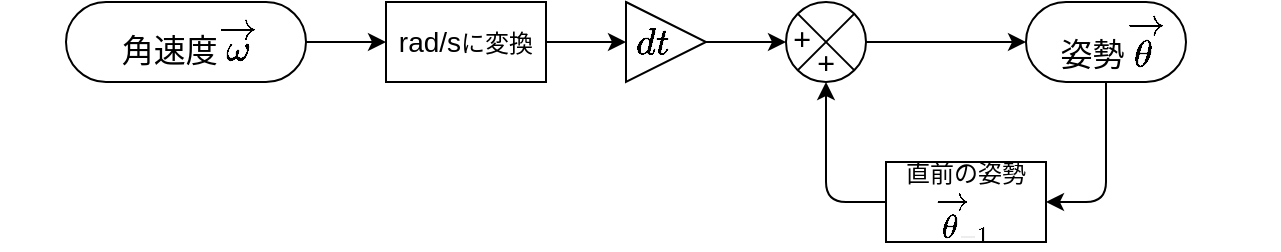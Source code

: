 <mxfile version="24.2.7" type="embed" pages="2">
    <diagram id="VF_qVObLo4iReQJpOnsq" name="角速度">
        <mxGraphModel dx="833" dy="515" grid="1" gridSize="10" guides="1" tooltips="1" connect="1" arrows="1" fold="1" page="1" pageScale="1" pageWidth="827" pageHeight="1169" math="1" shadow="0">
            <root>
                <mxCell id="0"/>
                <mxCell id="1" parent="0"/>
                <mxCell id="3" style="edgeStyle=none;html=1;exitX=1;exitY=0.5;exitDx=0;exitDy=0;entryX=0;entryY=0.5;entryDx=0;entryDy=0;labelBackgroundColor=none;" parent="1" source="4" target="51" edge="1">
                    <mxGeometry relative="1" as="geometry"/>
                </mxCell>
                <mxCell id="4" value="" style="triangle;whiteSpace=wrap;html=1;rotation=0;labelBackgroundColor=none;fillColor=none;" parent="1" vertex="1">
                    <mxGeometry x="400" y="320" width="40" height="40" as="geometry"/>
                </mxCell>
                <UserObject label="&lt;span style=&quot;font-size: 16px;&quot;&gt;角速度 \(\overrightarrow{\omega}\)&lt;/span&gt;" id="5">
                    <mxCell style="rounded=1;whiteSpace=wrap;html=1;labelBackgroundColor=none;fillColor=none;arcSize=50;" parent="1" vertex="1">
                        <mxGeometry x="120" y="320" width="120" height="40" as="geometry"/>
                    </mxCell>
                </UserObject>
                <mxCell id="9" value="&lt;font style=&quot;font-size: 14px;&quot;&gt;rad/s&lt;/font&gt;&lt;font style=&quot;font-size: 12px;&quot;&gt;に変換&lt;/font&gt;" style="rounded=0;whiteSpace=wrap;html=1;labelBackgroundColor=none;fillColor=none;" parent="1" vertex="1">
                    <mxGeometry x="280" y="320" width="80" height="40" as="geometry"/>
                </mxCell>
                <mxCell id="12" value="" style="endArrow=classic;html=1;exitX=1;exitY=0.5;exitDx=0;exitDy=0;entryX=0;entryY=0.5;entryDx=0;entryDy=0;labelBackgroundColor=none;" parent="1" source="5" target="9" edge="1">
                    <mxGeometry width="50" height="50" relative="1" as="geometry">
                        <mxPoint x="360" y="470" as="sourcePoint"/>
                        <mxPoint x="410" y="420" as="targetPoint"/>
                    </mxGeometry>
                </mxCell>
                <mxCell id="45" style="edgeStyle=none;html=1;exitX=1;exitY=0.5;exitDx=0;exitDy=0;entryX=0;entryY=0.5;entryDx=0;entryDy=0;labelBackgroundColor=none;" parent="1" source="9" target="4" edge="1">
                    <mxGeometry relative="1" as="geometry">
                        <Array as="points"/>
                        <mxPoint x="360" y="260" as="sourcePoint"/>
                        <mxPoint x="400" y="899" as="targetPoint"/>
                    </mxGeometry>
                </mxCell>
                <mxCell id="49" value="&lt;span style=&quot;font-size: 16px;&quot;&gt;\(dt\)&lt;/span&gt;" style="text;html=1;align=center;verticalAlign=middle;whiteSpace=wrap;rounded=0;labelBackgroundColor=none;" parent="1" vertex="1">
                    <mxGeometry x="398" y="325" width="30" height="30" as="geometry"/>
                </mxCell>
                <mxCell id="51" value="" style="shape=sumEllipse;perimeter=ellipsePerimeter;whiteSpace=wrap;html=1;backgroundOutline=1;labelBackgroundColor=none;fillColor=none;" parent="1" vertex="1">
                    <mxGeometry x="480" y="320" width="40" height="40" as="geometry"/>
                </mxCell>
                <mxCell id="52" style="edgeStyle=none;html=1;exitX=1;exitY=0.5;exitDx=0;exitDy=0;entryX=0;entryY=0.5;entryDx=0;entryDy=0;labelBackgroundColor=none;" parent="1" source="51" target="55" edge="1">
                    <mxGeometry relative="1" as="geometry">
                        <mxPoint x="640" y="340" as="sourcePoint"/>
                    </mxGeometry>
                </mxCell>
                <mxCell id="54" style="edgeStyle=none;html=1;exitX=0.5;exitY=1;exitDx=0;exitDy=0;entryX=1;entryY=0.5;entryDx=0;entryDy=0;labelBackgroundColor=none;" parent="1" source="55" target="56" edge="1">
                    <mxGeometry relative="1" as="geometry">
                        <Array as="points">
                            <mxPoint x="640" y="420"/>
                        </Array>
                    </mxGeometry>
                </mxCell>
                <UserObject label="&lt;font style=&quot;font-weight: normal;&quot;&gt;&lt;font style=&quot;&quot;&gt;&lt;font style=&quot;font-size: 16px;&quot;&gt;姿勢&lt;/font&gt;&lt;span style=&quot;font-size: 16px;&quot;&gt;&amp;nbsp;&lt;/span&gt;&lt;/font&gt;&lt;span style=&quot;font-size: 16px;&quot;&gt;\(\overrightarrow{\theta}\)&lt;/span&gt;&lt;/font&gt;" id="55">
                    <mxCell style="rounded=1;whiteSpace=wrap;html=1;labelBackgroundColor=none;glass=0;shadow=0;fillColor=none;fontStyle=1;arcSize=50;" parent="1" vertex="1">
                        <mxGeometry x="600" y="320" width="80" height="40" as="geometry"/>
                    </mxCell>
                </UserObject>
                <mxCell id="56" value="直前の姿勢&lt;div&gt;&lt;font style=&quot;font-size: 14px;&quot;&gt;\(\overrightarrow{\theta}_{-1}\)&lt;/font&gt;&lt;/div&gt;" style="rounded=0;whiteSpace=wrap;html=1;labelBackgroundColor=none;gradientColor=none;fillColor=none;" parent="1" vertex="1">
                    <mxGeometry x="530" y="400" width="80" height="40" as="geometry"/>
                </mxCell>
                <mxCell id="57" value="" style="endArrow=classic;html=1;exitX=0;exitY=0.5;exitDx=0;exitDy=0;labelBackgroundColor=none;entryX=0.5;entryY=1;entryDx=0;entryDy=0;" parent="1" source="56" target="51" edge="1">
                    <mxGeometry width="50" height="50" relative="1" as="geometry">
                        <mxPoint x="580" y="980" as="sourcePoint"/>
                        <mxPoint x="560" y="920" as="targetPoint"/>
                        <Array as="points">
                            <mxPoint x="500" y="420"/>
                        </Array>
                    </mxGeometry>
                </mxCell>
                <mxCell id="59" value="&lt;font face=&quot;Meiryo UI&quot; style=&quot;&quot; size=&quot;1&quot;&gt;&lt;b style=&quot;font-size: 16px;&quot;&gt;+&lt;/b&gt;&lt;/font&gt;" style="text;html=1;align=center;verticalAlign=middle;whiteSpace=wrap;rounded=0;labelBackgroundColor=none;" parent="1" vertex="1">
                    <mxGeometry x="473" y="322.5" width="30" height="30" as="geometry"/>
                </mxCell>
                <mxCell id="60" value="&lt;font face=&quot;Meiryo UI&quot; style=&quot;&quot; size=&quot;1&quot;&gt;&lt;b style=&quot;font-size: 16px;&quot;&gt;+&lt;/b&gt;&lt;/font&gt;" style="text;html=1;align=center;verticalAlign=middle;whiteSpace=wrap;rounded=0;labelBackgroundColor=none;" parent="1" vertex="1">
                    <mxGeometry x="485" y="334.5" width="30" height="30" as="geometry"/>
                </mxCell>
            </root>
        </mxGraphModel>
    </diagram>
    <diagram id="6Q2yRQwDzBVcXsw4Ux5K" name="加速度">
        <mxGraphModel dx="833" dy="515" grid="1" gridSize="10" guides="1" tooltips="1" connect="1" arrows="1" fold="1" page="1" pageScale="1" pageWidth="827" pageHeight="1169" math="0" shadow="0">
            <root>
                <mxCell id="0"/>
                <mxCell id="1" parent="0"/>
            </root>
        </mxGraphModel>
    </diagram>
</mxfile>